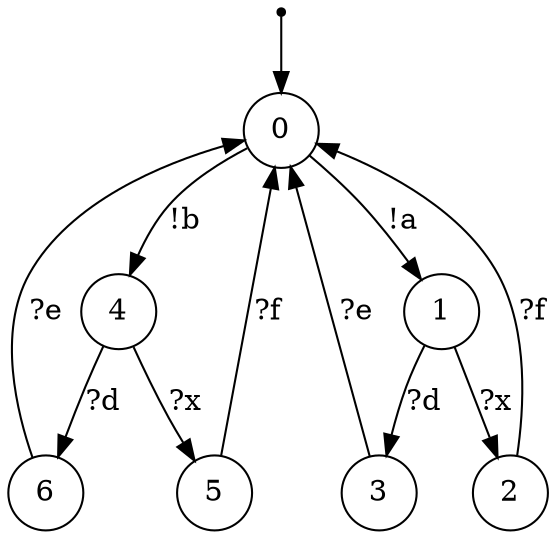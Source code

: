 digraph {
 node [shape=point] ENTRY
 node [shape=circle]
 ENTRY -> 0
0 -> 4 [label="!b"]
4 -> 6 [label="?d"]
6 -> 0 [label="?e"]
4 -> 5 [label="?x"]
5 -> 0 [label="?f"]
0 -> 1 [label="!a"]
1 -> 3 [label="?d"]
3 -> 0 [label="?e"]
1 -> 2 [label="?x"]
2 -> 0 [label="?f"]
}